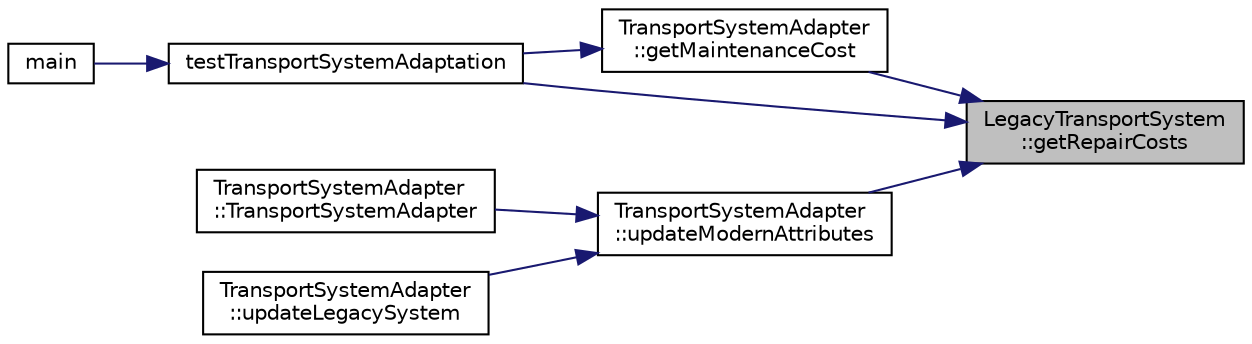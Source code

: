 digraph "LegacyTransportSystem::getRepairCosts"
{
 // LATEX_PDF_SIZE
  edge [fontname="Helvetica",fontsize="10",labelfontname="Helvetica",labelfontsize="10"];
  node [fontname="Helvetica",fontsize="10",shape=record];
  rankdir="RL";
  Node1 [label="LegacyTransportSystem\l::getRepairCosts",height=0.2,width=0.4,color="black", fillcolor="grey75", style="filled", fontcolor="black",tooltip="Gets the repair costs."];
  Node1 -> Node2 [dir="back",color="midnightblue",fontsize="10",style="solid",fontname="Helvetica"];
  Node2 [label="TransportSystemAdapter\l::getMaintenanceCost",height=0.2,width=0.4,color="black", fillcolor="white", style="filled",URL="$classTransportSystemAdapter.html#ad97406e93ac52ddc8841a91a7c007ea3",tooltip="Gets the maintenance cost from legacy system."];
  Node2 -> Node3 [dir="back",color="midnightblue",fontsize="10",style="solid",fontname="Helvetica"];
  Node3 [label="testTransportSystemAdaptation",height=0.2,width=0.4,color="black", fillcolor="white", style="filled",URL="$main_8cpp.html#a1aff7a21fb7cc013dc819fb6c9e16824",tooltip=" "];
  Node3 -> Node4 [dir="back",color="midnightblue",fontsize="10",style="solid",fontname="Helvetica"];
  Node4 [label="main",height=0.2,width=0.4,color="black", fillcolor="white", style="filled",URL="$main_8cpp.html#ae66f6b31b5ad750f1fe042a706a4e3d4",tooltip="Main program entry point."];
  Node1 -> Node3 [dir="back",color="midnightblue",fontsize="10",style="solid",fontname="Helvetica"];
  Node1 -> Node5 [dir="back",color="midnightblue",fontsize="10",style="solid",fontname="Helvetica"];
  Node5 [label="TransportSystemAdapter\l::updateModernAttributes",height=0.2,width=0.4,color="black", fillcolor="white", style="filled",URL="$classTransportSystemAdapter.html#a7f6cde43380d74f7991e5b23d856aa29",tooltip="Updates the modern attributes from the legacy system."];
  Node5 -> Node6 [dir="back",color="midnightblue",fontsize="10",style="solid",fontname="Helvetica"];
  Node6 [label="TransportSystemAdapter\l::TransportSystemAdapter",height=0.2,width=0.4,color="black", fillcolor="white", style="filled",URL="$classTransportSystemAdapter.html#a944598383646cf85d69fbccbef908f0f",tooltip="Construct a new Transport System Adapter."];
  Node5 -> Node7 [dir="back",color="midnightblue",fontsize="10",style="solid",fontname="Helvetica"];
  Node7 [label="TransportSystemAdapter\l::updateLegacySystem",height=0.2,width=0.4,color="black", fillcolor="white", style="filled",URL="$classTransportSystemAdapter.html#a4efb976c1fd3bbc32235c7f692e0a36f",tooltip="Updates the legacy system attributes."];
}
